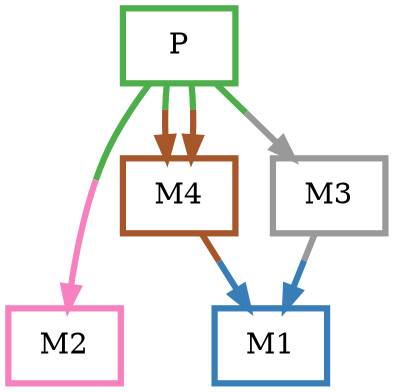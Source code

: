 digraph barS {
	{
		rank=same
	0 [shape=box,penwidth=3,colorscheme=set19,color=3,label="P"]
	}
	{
		rank=same
		2 [shape=box,penwidth=3,colorscheme=set19,color=8,label="M2"]
		1 [shape=box,penwidth=3,colorscheme=set19,color=2,label="M1"]
	}
	4 [shape=box,penwidth=3,colorscheme=set19,color=7,label="M4"]
	3 [shape=box,penwidth=3,colorscheme=set19,color=9,label="M3"]
	4 -> 1 [penwidth=3,colorscheme=set19,color="7;0.5:2"]
	3 -> 1 [penwidth=3,colorscheme=set19,color="9;0.5:2"]
	0 -> 4 [penwidth=3,colorscheme=set19,color="3;0.5:7"]
	0 -> 4 [penwidth=3,colorscheme=set19,color="3;0.5:7"]
	0 -> 3 [penwidth=3,colorscheme=set19,color="3;0.5:9"]
	0 -> 2 [penwidth=3,colorscheme=set19,color="3;0.5:8"]
}
